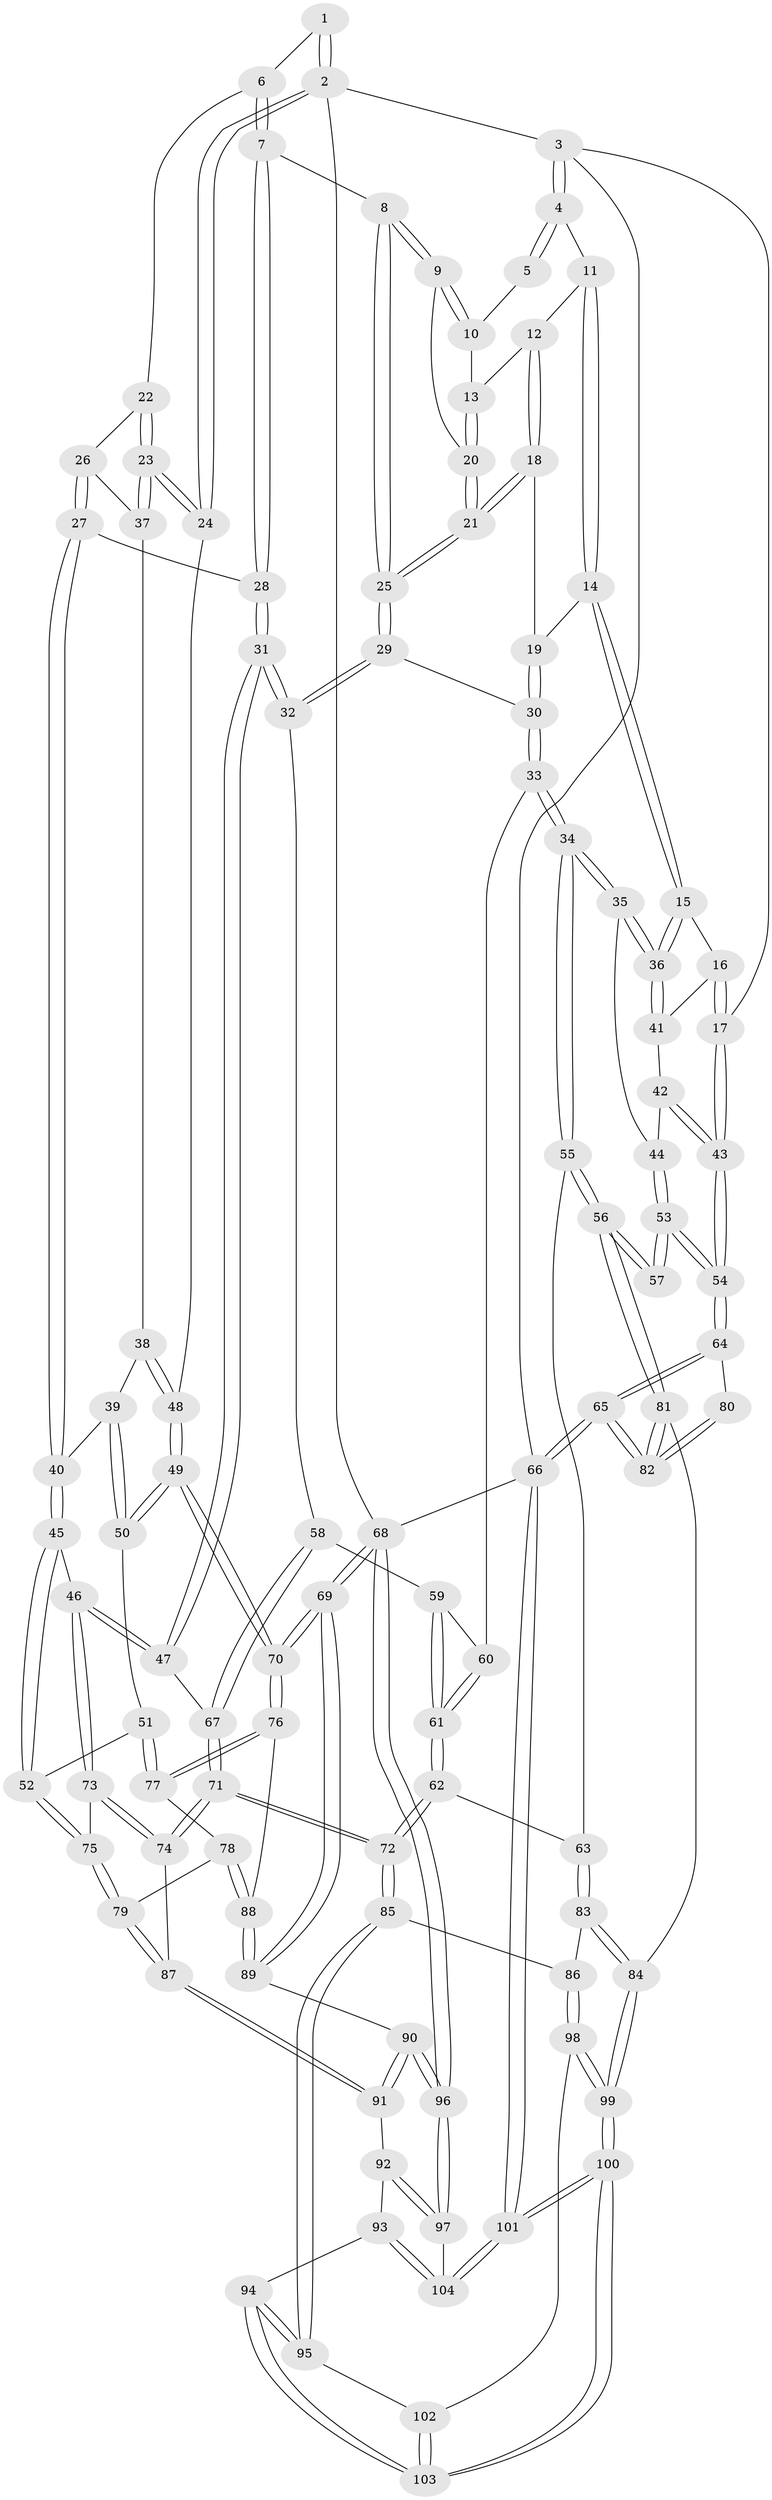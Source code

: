 // coarse degree distribution, {4: 0.4696969696969697, 5: 0.3333333333333333, 6: 0.12121212121212122, 3: 0.06060606060606061, 2: 0.015151515151515152}
// Generated by graph-tools (version 1.1) at 2025/42/03/06/25 10:42:31]
// undirected, 104 vertices, 257 edges
graph export_dot {
graph [start="1"]
  node [color=gray90,style=filled];
  1 [pos="+0.7326178416076595+0"];
  2 [pos="+1+0"];
  3 [pos="+0+0"];
  4 [pos="+0.3399791587397898+0"];
  5 [pos="+0.6711262894519072+0"];
  6 [pos="+0.7790119466897577+0.10619498759446852"];
  7 [pos="+0.6807413965933862+0.1587113125940897"];
  8 [pos="+0.6580616625546865+0.14824517593038933"];
  9 [pos="+0.6440737431714616+0.12921538533810656"];
  10 [pos="+0.6196306840687538+0.009450133078631191"];
  11 [pos="+0.3612965452993201+0"];
  12 [pos="+0.4352048483969905+0.055019079182077026"];
  13 [pos="+0.47747516620852537+0.09367844002980348"];
  14 [pos="+0.2679652404472928+0.17336591538224166"];
  15 [pos="+0.2617735959651452+0.17651623410019843"];
  16 [pos="+0+0.00946459129288242"];
  17 [pos="+0+0"];
  18 [pos="+0.3568115976687387+0.16297786241768483"];
  19 [pos="+0.33476608805517055+0.17933054879860558"];
  20 [pos="+0.4779560239814479+0.0945974374421915"];
  21 [pos="+0.4862305588255241+0.19872934890517766"];
  22 [pos="+0.8272970387646698+0.12695106789612992"];
  23 [pos="+1+0"];
  24 [pos="+1+0"];
  25 [pos="+0.4971693987732268+0.239526913266123"];
  26 [pos="+0.8471249510476944+0.20647798829551975"];
  27 [pos="+0.7554286070873504+0.28481023580668813"];
  28 [pos="+0.6964544809399784+0.27057110466413153"];
  29 [pos="+0.47537636548841655+0.3422000615044709"];
  30 [pos="+0.4627210928681728+0.34283683382601365"];
  31 [pos="+0.5756470692470715+0.4000677134427539"];
  32 [pos="+0.48343999568163676+0.34794562123287803"];
  33 [pos="+0.3479506568257155+0.38151996123155724"];
  34 [pos="+0.28104101839563483+0.3835102959107389"];
  35 [pos="+0.24479395028228484+0.36136054878817636"];
  36 [pos="+0.235616190667961+0.3306751343265165"];
  37 [pos="+0.8986539136431196+0.24814753828484157"];
  38 [pos="+0.9102177237424117+0.3126910878837951"];
  39 [pos="+0.8828782894316538+0.36823208021669607"];
  40 [pos="+0.8365394335844057+0.3769883984368331"];
  41 [pos="+0.17466573185939513+0.2884851890609679"];
  42 [pos="+0.048966209167419235+0.29928674771862307"];
  43 [pos="+0+0.04477435965779304"];
  44 [pos="+0.1332468235954162+0.4061153985012485"];
  45 [pos="+0.7458611920026376+0.48165725215172633"];
  46 [pos="+0.6105513832960032+0.44518680195778815"];
  47 [pos="+0.5817090255048755+0.41166746596241105"];
  48 [pos="+1+0.2612894986448363"];
  49 [pos="+1+0.5179376140725541"];
  50 [pos="+1+0.4957135350435621"];
  51 [pos="+0.8846440294450059+0.5642502261584835"];
  52 [pos="+0.7890202718614865+0.5545827608290254"];
  53 [pos="+0.03517988302465161+0.5081858603356239"];
  54 [pos="+0+0.49219976294841583"];
  55 [pos="+0.2396193876115721+0.6203905563214692"];
  56 [pos="+0.16482894723440406+0.6271545870833183"];
  57 [pos="+0.15321508049131918+0.6188288410262784"];
  58 [pos="+0.4243179858248665+0.5308238532268904"];
  59 [pos="+0.4040601653992301+0.5356698008150929"];
  60 [pos="+0.35626914991434167+0.4175347220600442"];
  61 [pos="+0.3530954259772343+0.6059532191181449"];
  62 [pos="+0.33567277756309594+0.6422174393371531"];
  63 [pos="+0.24168050749828546+0.6215276949444088"];
  64 [pos="+0+0.5339452466590858"];
  65 [pos="+0+1"];
  66 [pos="+0+1"];
  67 [pos="+0.4681365804623867+0.5462173745076812"];
  68 [pos="+1+1"];
  69 [pos="+1+0.8109796602966866"];
  70 [pos="+1+0.757034410634224"];
  71 [pos="+0.4749891833311161+0.7102734116244755"];
  72 [pos="+0.4479724300769234+0.7259769969032454"];
  73 [pos="+0.5991335721655149+0.5240757371622604"];
  74 [pos="+0.5457142092590376+0.6899754353960069"];
  75 [pos="+0.7412549869913792+0.6750684145372974"];
  76 [pos="+0.9498097574472368+0.7196149725317275"];
  77 [pos="+0.9114382366467778+0.6825105091611885"];
  78 [pos="+0.7582423385479605+0.7007465070730728"];
  79 [pos="+0.7397407852669291+0.6815969645174978"];
  80 [pos="+0.03556443826026068+0.6700938712456095"];
  81 [pos="+0.09135695907438898+0.795318063065642"];
  82 [pos="+0+0.8870088732715337"];
  83 [pos="+0.24774985887897807+0.8195920716261229"];
  84 [pos="+0.14227027826622154+0.8197988809797375"];
  85 [pos="+0.43601476386647364+0.7800443072820965"];
  86 [pos="+0.24851111046209073+0.8200844005775019"];
  87 [pos="+0.6212327703894402+0.7152519754020972"];
  88 [pos="+0.8159106998855258+0.8384755503460322"];
  89 [pos="+0.8134189110358383+0.8685827559038395"];
  90 [pos="+0.801946775296514+0.8938375983165788"];
  91 [pos="+0.6378615148001312+0.7813880759876496"];
  92 [pos="+0.6305442419893638+0.8139281732632783"];
  93 [pos="+0.4891561760602932+0.9107569152005696"];
  94 [pos="+0.4709342528699224+0.8864051658079438"];
  95 [pos="+0.4467092565631534+0.8512154436408969"];
  96 [pos="+0.7403312492749587+1"];
  97 [pos="+0.7127600938423805+1"];
  98 [pos="+0.26656850343648814+0.9256240790610145"];
  99 [pos="+0.21772488403926327+1"];
  100 [pos="+0.17515735746329042+1"];
  101 [pos="+0.16039653659784345+1"];
  102 [pos="+0.4003556512325755+0.8788771878502416"];
  103 [pos="+0.319744576402249+1"];
  104 [pos="+0.623062030822226+1"];
  1 -- 2;
  1 -- 2;
  1 -- 6;
  2 -- 3;
  2 -- 24;
  2 -- 24;
  2 -- 68;
  3 -- 4;
  3 -- 4;
  3 -- 17;
  3 -- 66;
  4 -- 5;
  4 -- 5;
  4 -- 11;
  5 -- 10;
  6 -- 7;
  6 -- 7;
  6 -- 22;
  7 -- 8;
  7 -- 28;
  7 -- 28;
  8 -- 9;
  8 -- 9;
  8 -- 25;
  8 -- 25;
  9 -- 10;
  9 -- 10;
  9 -- 20;
  10 -- 13;
  11 -- 12;
  11 -- 14;
  11 -- 14;
  12 -- 13;
  12 -- 18;
  12 -- 18;
  13 -- 20;
  13 -- 20;
  14 -- 15;
  14 -- 15;
  14 -- 19;
  15 -- 16;
  15 -- 36;
  15 -- 36;
  16 -- 17;
  16 -- 17;
  16 -- 41;
  17 -- 43;
  17 -- 43;
  18 -- 19;
  18 -- 21;
  18 -- 21;
  19 -- 30;
  19 -- 30;
  20 -- 21;
  20 -- 21;
  21 -- 25;
  21 -- 25;
  22 -- 23;
  22 -- 23;
  22 -- 26;
  23 -- 24;
  23 -- 24;
  23 -- 37;
  23 -- 37;
  24 -- 48;
  25 -- 29;
  25 -- 29;
  26 -- 27;
  26 -- 27;
  26 -- 37;
  27 -- 28;
  27 -- 40;
  27 -- 40;
  28 -- 31;
  28 -- 31;
  29 -- 30;
  29 -- 32;
  29 -- 32;
  30 -- 33;
  30 -- 33;
  31 -- 32;
  31 -- 32;
  31 -- 47;
  31 -- 47;
  32 -- 58;
  33 -- 34;
  33 -- 34;
  33 -- 60;
  34 -- 35;
  34 -- 35;
  34 -- 55;
  34 -- 55;
  35 -- 36;
  35 -- 36;
  35 -- 44;
  36 -- 41;
  36 -- 41;
  37 -- 38;
  38 -- 39;
  38 -- 48;
  38 -- 48;
  39 -- 40;
  39 -- 50;
  39 -- 50;
  40 -- 45;
  40 -- 45;
  41 -- 42;
  42 -- 43;
  42 -- 43;
  42 -- 44;
  43 -- 54;
  43 -- 54;
  44 -- 53;
  44 -- 53;
  45 -- 46;
  45 -- 52;
  45 -- 52;
  46 -- 47;
  46 -- 47;
  46 -- 73;
  46 -- 73;
  47 -- 67;
  48 -- 49;
  48 -- 49;
  49 -- 50;
  49 -- 50;
  49 -- 70;
  49 -- 70;
  50 -- 51;
  51 -- 52;
  51 -- 77;
  51 -- 77;
  52 -- 75;
  52 -- 75;
  53 -- 54;
  53 -- 54;
  53 -- 57;
  53 -- 57;
  54 -- 64;
  54 -- 64;
  55 -- 56;
  55 -- 56;
  55 -- 63;
  56 -- 57;
  56 -- 57;
  56 -- 81;
  56 -- 81;
  58 -- 59;
  58 -- 67;
  58 -- 67;
  59 -- 60;
  59 -- 61;
  59 -- 61;
  60 -- 61;
  60 -- 61;
  61 -- 62;
  61 -- 62;
  62 -- 63;
  62 -- 72;
  62 -- 72;
  63 -- 83;
  63 -- 83;
  64 -- 65;
  64 -- 65;
  64 -- 80;
  65 -- 66;
  65 -- 66;
  65 -- 82;
  65 -- 82;
  66 -- 101;
  66 -- 101;
  66 -- 68;
  67 -- 71;
  67 -- 71;
  68 -- 69;
  68 -- 69;
  68 -- 96;
  68 -- 96;
  69 -- 70;
  69 -- 70;
  69 -- 89;
  69 -- 89;
  70 -- 76;
  70 -- 76;
  71 -- 72;
  71 -- 72;
  71 -- 74;
  71 -- 74;
  72 -- 85;
  72 -- 85;
  73 -- 74;
  73 -- 74;
  73 -- 75;
  74 -- 87;
  75 -- 79;
  75 -- 79;
  76 -- 77;
  76 -- 77;
  76 -- 88;
  77 -- 78;
  78 -- 79;
  78 -- 88;
  78 -- 88;
  79 -- 87;
  79 -- 87;
  80 -- 82;
  80 -- 82;
  81 -- 82;
  81 -- 82;
  81 -- 84;
  83 -- 84;
  83 -- 84;
  83 -- 86;
  84 -- 99;
  84 -- 99;
  85 -- 86;
  85 -- 95;
  85 -- 95;
  86 -- 98;
  86 -- 98;
  87 -- 91;
  87 -- 91;
  88 -- 89;
  88 -- 89;
  89 -- 90;
  90 -- 91;
  90 -- 91;
  90 -- 96;
  90 -- 96;
  91 -- 92;
  92 -- 93;
  92 -- 97;
  92 -- 97;
  93 -- 94;
  93 -- 104;
  93 -- 104;
  94 -- 95;
  94 -- 95;
  94 -- 103;
  94 -- 103;
  95 -- 102;
  96 -- 97;
  96 -- 97;
  97 -- 104;
  98 -- 99;
  98 -- 99;
  98 -- 102;
  99 -- 100;
  99 -- 100;
  100 -- 101;
  100 -- 101;
  100 -- 103;
  100 -- 103;
  101 -- 104;
  101 -- 104;
  102 -- 103;
  102 -- 103;
}
